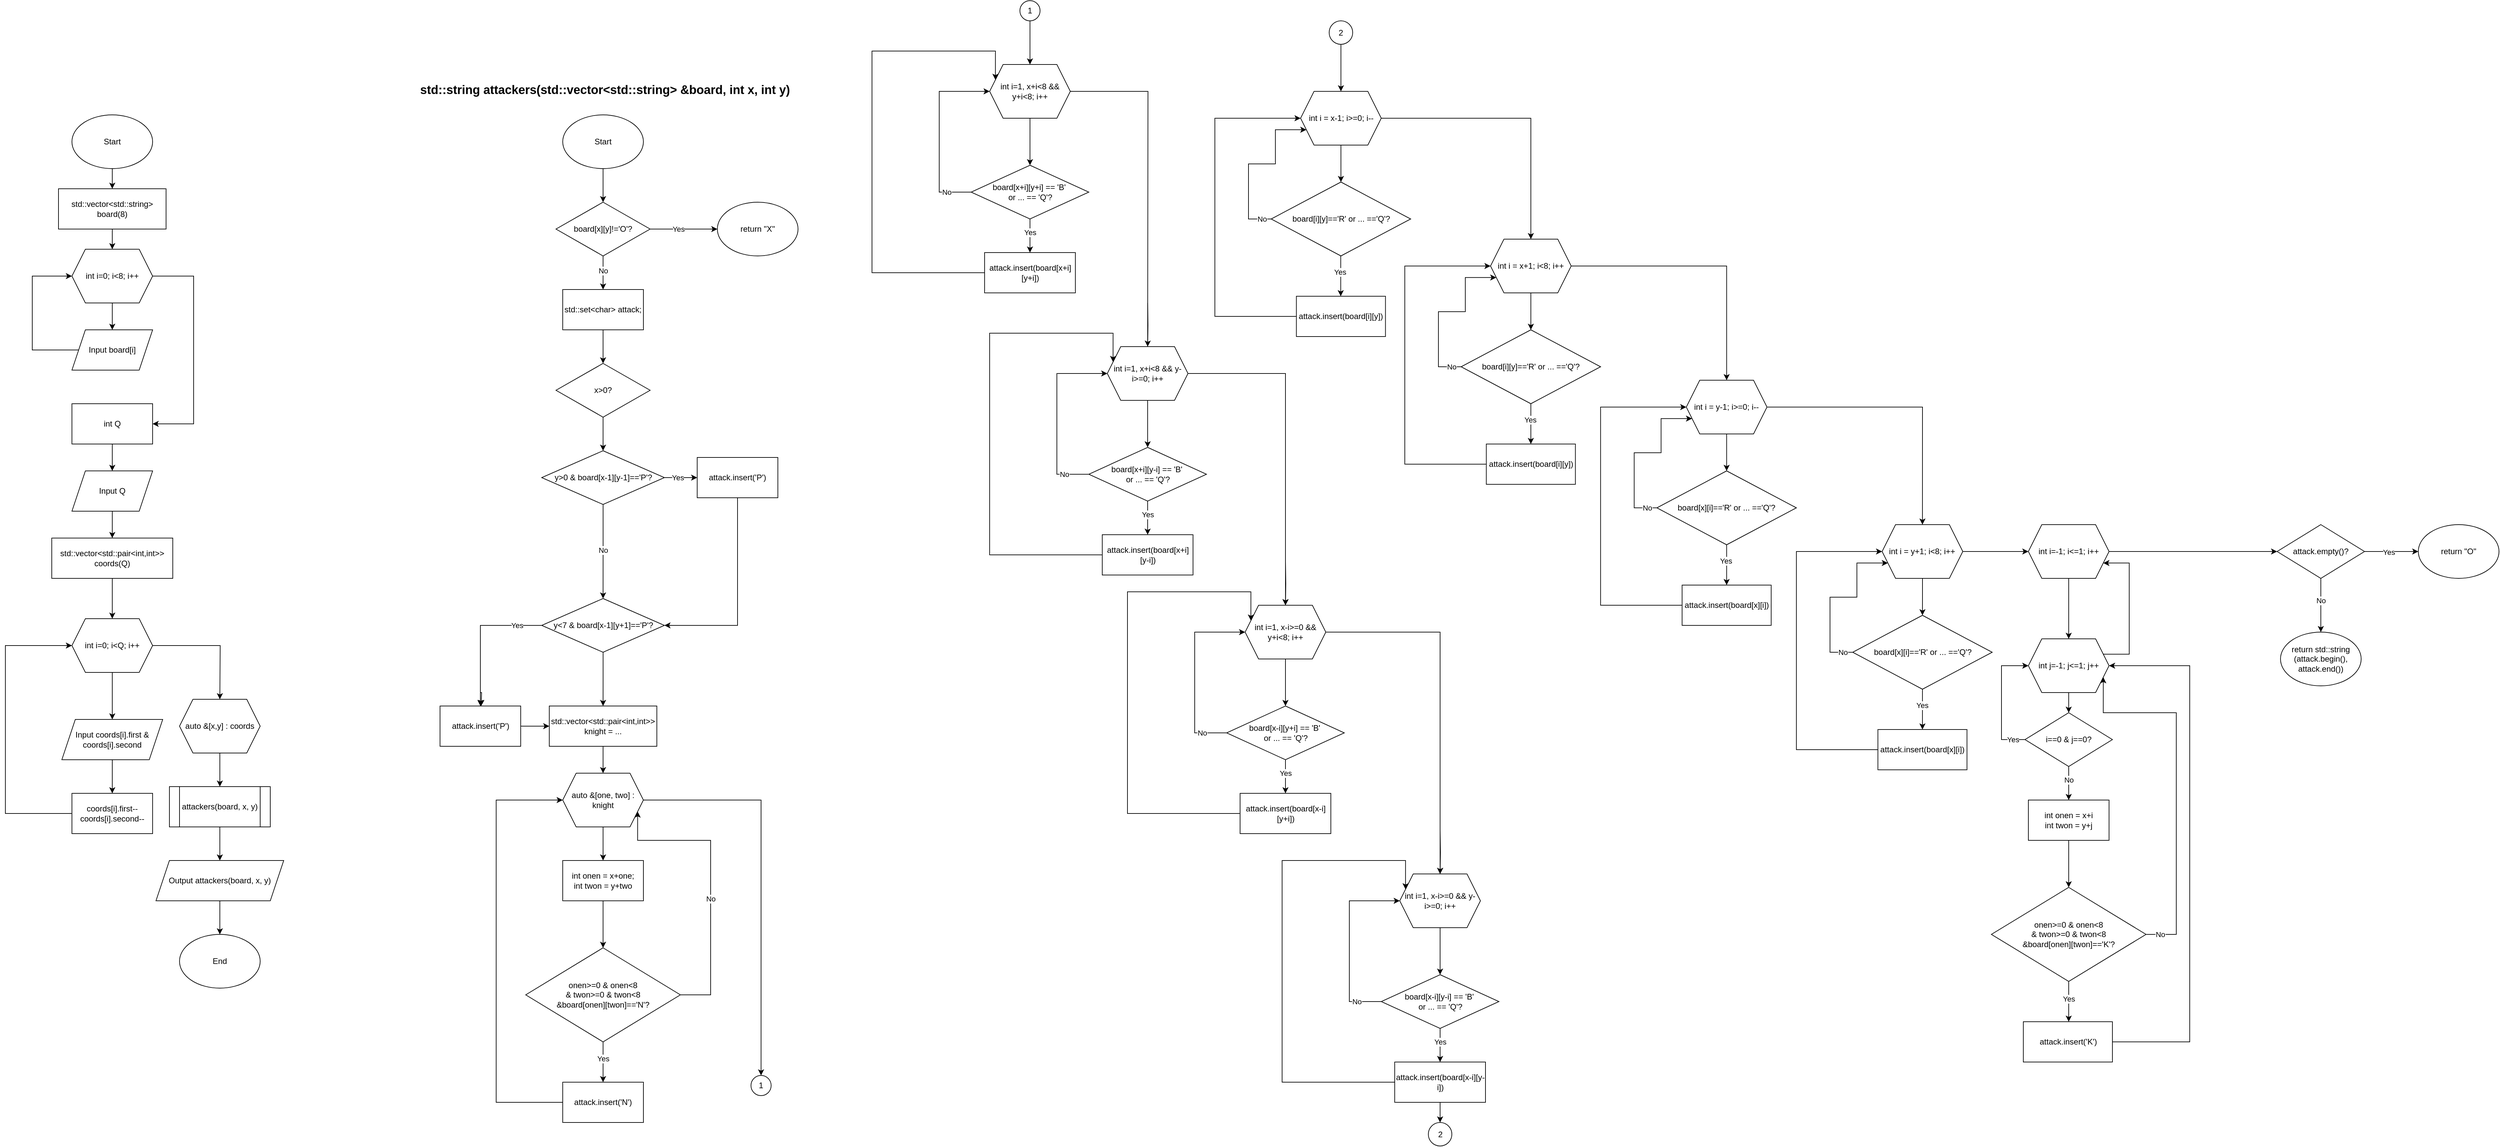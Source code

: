 <mxfile version="24.8.6">
  <diagram name="Сторінка-1" id="0hdriCNylg0J70wgF8Mk">
    <mxGraphModel grid="1" page="1" gridSize="10" guides="1" tooltips="1" connect="1" arrows="1" fold="1" pageScale="1" pageWidth="827" pageHeight="1169" math="0" shadow="0">
      <root>
        <mxCell id="0" />
        <mxCell id="1" parent="0" />
        <mxCell id="BPXdv4qKAqIuUl87QLlF-4" value="" style="edgeStyle=orthogonalEdgeStyle;rounded=0;orthogonalLoop=1;jettySize=auto;html=1;entryX=0.5;entryY=0;entryDx=0;entryDy=0;" edge="1" parent="1" source="BPXdv4qKAqIuUl87QLlF-2" target="BPXdv4qKAqIuUl87QLlF-7">
          <mxGeometry relative="1" as="geometry" />
        </mxCell>
        <mxCell id="BPXdv4qKAqIuUl87QLlF-2" value="Start" style="ellipse;whiteSpace=wrap;html=1;" vertex="1" parent="1">
          <mxGeometry x="340" y="10" width="120" height="80" as="geometry" />
        </mxCell>
        <mxCell id="BPXdv4qKAqIuUl87QLlF-6" value="" style="edgeStyle=orthogonalEdgeStyle;rounded=0;orthogonalLoop=1;jettySize=auto;html=1;" edge="1" parent="1" source="BPXdv4qKAqIuUl87QLlF-3" target="BPXdv4qKAqIuUl87QLlF-5">
          <mxGeometry relative="1" as="geometry" />
        </mxCell>
        <mxCell id="BPXdv4qKAqIuUl87QLlF-10" style="edgeStyle=orthogonalEdgeStyle;rounded=0;orthogonalLoop=1;jettySize=auto;html=1;" edge="1" parent="1" source="BPXdv4qKAqIuUl87QLlF-3" target="BPXdv4qKAqIuUl87QLlF-11">
          <mxGeometry relative="1" as="geometry">
            <mxPoint x="440" y="480" as="targetPoint" />
            <Array as="points">
              <mxPoint x="521" y="250" />
            </Array>
          </mxGeometry>
        </mxCell>
        <mxCell id="BPXdv4qKAqIuUl87QLlF-3" value="int i=0; i&amp;lt;8; i++" style="shape=hexagon;perimeter=hexagonPerimeter2;whiteSpace=wrap;html=1;fixedSize=1;" vertex="1" parent="1">
          <mxGeometry x="340" y="210" width="120" height="80" as="geometry" />
        </mxCell>
        <mxCell id="BPXdv4qKAqIuUl87QLlF-9" style="edgeStyle=orthogonalEdgeStyle;rounded=0;orthogonalLoop=1;jettySize=auto;html=1;entryX=0;entryY=0.5;entryDx=0;entryDy=0;" edge="1" parent="1" source="BPXdv4qKAqIuUl87QLlF-5" target="BPXdv4qKAqIuUl87QLlF-3">
          <mxGeometry relative="1" as="geometry">
            <mxPoint x="280" y="240" as="targetPoint" />
            <Array as="points">
              <mxPoint x="281" y="360" />
              <mxPoint x="281" y="250" />
            </Array>
          </mxGeometry>
        </mxCell>
        <mxCell id="BPXdv4qKAqIuUl87QLlF-5" value="Input board[i]" style="shape=parallelogram;perimeter=parallelogramPerimeter;whiteSpace=wrap;html=1;fixedSize=1;" vertex="1" parent="1">
          <mxGeometry x="340" y="330" width="120" height="60" as="geometry" />
        </mxCell>
        <mxCell id="BPXdv4qKAqIuUl87QLlF-8" value="" style="edgeStyle=orthogonalEdgeStyle;rounded=0;orthogonalLoop=1;jettySize=auto;html=1;" edge="1" parent="1" source="BPXdv4qKAqIuUl87QLlF-7" target="BPXdv4qKAqIuUl87QLlF-3">
          <mxGeometry relative="1" as="geometry" />
        </mxCell>
        <mxCell id="BPXdv4qKAqIuUl87QLlF-7" value="std::vector&amp;lt;std::string&amp;gt; board(8)" style="rounded=0;whiteSpace=wrap;html=1;" vertex="1" parent="1">
          <mxGeometry x="320" y="120" width="160" height="60" as="geometry" />
        </mxCell>
        <mxCell id="BPXdv4qKAqIuUl87QLlF-13" value="" style="edgeStyle=orthogonalEdgeStyle;rounded=0;orthogonalLoop=1;jettySize=auto;html=1;" edge="1" parent="1" source="BPXdv4qKAqIuUl87QLlF-11" target="BPXdv4qKAqIuUl87QLlF-12">
          <mxGeometry relative="1" as="geometry" />
        </mxCell>
        <mxCell id="BPXdv4qKAqIuUl87QLlF-11" value="int Q" style="rounded=0;whiteSpace=wrap;html=1;" vertex="1" parent="1">
          <mxGeometry x="340" y="440" width="120" height="60" as="geometry" />
        </mxCell>
        <mxCell id="BPXdv4qKAqIuUl87QLlF-15" value="" style="edgeStyle=orthogonalEdgeStyle;rounded=0;orthogonalLoop=1;jettySize=auto;html=1;" edge="1" parent="1" source="BPXdv4qKAqIuUl87QLlF-12" target="BPXdv4qKAqIuUl87QLlF-14">
          <mxGeometry relative="1" as="geometry" />
        </mxCell>
        <mxCell id="BPXdv4qKAqIuUl87QLlF-12" value="Input Q" style="shape=parallelogram;perimeter=parallelogramPerimeter;whiteSpace=wrap;html=1;fixedSize=1;" vertex="1" parent="1">
          <mxGeometry x="340" y="540" width="120" height="60" as="geometry" />
        </mxCell>
        <mxCell id="BPXdv4qKAqIuUl87QLlF-17" value="" style="edgeStyle=orthogonalEdgeStyle;rounded=0;orthogonalLoop=1;jettySize=auto;html=1;" edge="1" parent="1" source="BPXdv4qKAqIuUl87QLlF-14" target="BPXdv4qKAqIuUl87QLlF-16">
          <mxGeometry relative="1" as="geometry" />
        </mxCell>
        <mxCell id="BPXdv4qKAqIuUl87QLlF-14" value="std::vector&amp;lt;std::pair&amp;lt;int,int&amp;gt;&amp;gt; coords(Q)" style="rounded=0;whiteSpace=wrap;html=1;" vertex="1" parent="1">
          <mxGeometry x="310" y="640" width="180" height="60" as="geometry" />
        </mxCell>
        <mxCell id="BPXdv4qKAqIuUl87QLlF-19" value="" style="edgeStyle=orthogonalEdgeStyle;rounded=0;orthogonalLoop=1;jettySize=auto;html=1;" edge="1" parent="1" source="BPXdv4qKAqIuUl87QLlF-16" target="BPXdv4qKAqIuUl87QLlF-18">
          <mxGeometry relative="1" as="geometry" />
        </mxCell>
        <mxCell id="BPXdv4qKAqIuUl87QLlF-23" style="edgeStyle=orthogonalEdgeStyle;rounded=0;orthogonalLoop=1;jettySize=auto;html=1;" edge="1" parent="1" source="BPXdv4qKAqIuUl87QLlF-16">
          <mxGeometry relative="1" as="geometry">
            <mxPoint x="560" y="880" as="targetPoint" />
          </mxGeometry>
        </mxCell>
        <mxCell id="BPXdv4qKAqIuUl87QLlF-16" value="int i=0; i&amp;lt;Q; i++" style="shape=hexagon;perimeter=hexagonPerimeter2;whiteSpace=wrap;html=1;fixedSize=1;" vertex="1" parent="1">
          <mxGeometry x="340" y="760" width="120" height="80" as="geometry" />
        </mxCell>
        <mxCell id="BPXdv4qKAqIuUl87QLlF-21" value="" style="edgeStyle=orthogonalEdgeStyle;rounded=0;orthogonalLoop=1;jettySize=auto;html=1;" edge="1" parent="1" source="BPXdv4qKAqIuUl87QLlF-18" target="BPXdv4qKAqIuUl87QLlF-20">
          <mxGeometry relative="1" as="geometry" />
        </mxCell>
        <mxCell id="BPXdv4qKAqIuUl87QLlF-18" value="Input coords[i].first &amp;amp; coords[i].second" style="shape=parallelogram;perimeter=parallelogramPerimeter;whiteSpace=wrap;html=1;fixedSize=1;" vertex="1" parent="1">
          <mxGeometry x="325" y="910" width="150" height="60" as="geometry" />
        </mxCell>
        <mxCell id="BPXdv4qKAqIuUl87QLlF-22" style="edgeStyle=orthogonalEdgeStyle;rounded=0;orthogonalLoop=1;jettySize=auto;html=1;entryX=0;entryY=0.5;entryDx=0;entryDy=0;" edge="1" parent="1" source="BPXdv4qKAqIuUl87QLlF-20" target="BPXdv4qKAqIuUl87QLlF-16">
          <mxGeometry relative="1" as="geometry">
            <mxPoint x="240" y="800" as="targetPoint" />
            <Array as="points">
              <mxPoint x="241" y="1050" />
              <mxPoint x="241" y="800" />
            </Array>
          </mxGeometry>
        </mxCell>
        <mxCell id="BPXdv4qKAqIuUl87QLlF-20" value="&lt;div&gt;coords[i].first--&lt;/div&gt;&lt;div&gt;coords[i].second--&lt;br&gt;&lt;/div&gt;" style="rounded=0;whiteSpace=wrap;html=1;" vertex="1" parent="1">
          <mxGeometry x="340" y="1020" width="120" height="60" as="geometry" />
        </mxCell>
        <mxCell id="BPXdv4qKAqIuUl87QLlF-25" style="edgeStyle=orthogonalEdgeStyle;rounded=0;orthogonalLoop=1;jettySize=auto;html=1;" edge="1" parent="1" source="BPXdv4qKAqIuUl87QLlF-24" target="BPXdv4qKAqIuUl87QLlF-26">
          <mxGeometry relative="1" as="geometry">
            <mxPoint x="560" y="1020" as="targetPoint" />
          </mxGeometry>
        </mxCell>
        <mxCell id="BPXdv4qKAqIuUl87QLlF-24" value="auto &amp;amp;[x,y] : coords" style="shape=hexagon;perimeter=hexagonPerimeter2;whiteSpace=wrap;html=1;fixedSize=1;" vertex="1" parent="1">
          <mxGeometry x="500" y="880" width="120" height="80" as="geometry" />
        </mxCell>
        <mxCell id="BPXdv4qKAqIuUl87QLlF-28" value="" style="edgeStyle=orthogonalEdgeStyle;rounded=0;orthogonalLoop=1;jettySize=auto;html=1;" edge="1" parent="1" source="BPXdv4qKAqIuUl87QLlF-26" target="BPXdv4qKAqIuUl87QLlF-27">
          <mxGeometry relative="1" as="geometry" />
        </mxCell>
        <mxCell id="BPXdv4qKAqIuUl87QLlF-26" value="attackers(board, x, y)" style="shape=process;whiteSpace=wrap;html=1;backgroundOutline=1;" vertex="1" parent="1">
          <mxGeometry x="485" y="1010" width="150" height="60" as="geometry" />
        </mxCell>
        <mxCell id="BPXdv4qKAqIuUl87QLlF-30" value="" style="edgeStyle=orthogonalEdgeStyle;rounded=0;orthogonalLoop=1;jettySize=auto;html=1;" edge="1" parent="1" source="BPXdv4qKAqIuUl87QLlF-27" target="BPXdv4qKAqIuUl87QLlF-29">
          <mxGeometry relative="1" as="geometry" />
        </mxCell>
        <mxCell id="BPXdv4qKAqIuUl87QLlF-27" value="Output&amp;nbsp;attackers(board, x, y) " style="shape=parallelogram;perimeter=parallelogramPerimeter;whiteSpace=wrap;html=1;fixedSize=1;" vertex="1" parent="1">
          <mxGeometry x="465" y="1120" width="190" height="60" as="geometry" />
        </mxCell>
        <mxCell id="BPXdv4qKAqIuUl87QLlF-29" value="End" style="ellipse;whiteSpace=wrap;html=1;" vertex="1" parent="1">
          <mxGeometry x="500" y="1230" width="120" height="80" as="geometry" />
        </mxCell>
        <mxCell id="BPXdv4qKAqIuUl87QLlF-31" value="&lt;font size=&quot;1&quot;&gt;&lt;b style=&quot;font-size: 18px;&quot;&gt;&amp;nbsp;std::string attackers(std::vector&amp;lt;std::string&amp;gt; &amp;amp;board, int x, int y)&lt;/b&gt;&lt;/font&gt;" style="text;html=1;align=center;verticalAlign=middle;resizable=0;points=[];autosize=1;strokeColor=none;fillColor=none;" vertex="1" parent="1">
          <mxGeometry x="840" y="-47" width="580" height="40" as="geometry" />
        </mxCell>
        <mxCell id="BPXdv4qKAqIuUl87QLlF-34" value="" style="edgeStyle=orthogonalEdgeStyle;rounded=0;orthogonalLoop=1;jettySize=auto;html=1;" edge="1" parent="1" source="BPXdv4qKAqIuUl87QLlF-32" target="BPXdv4qKAqIuUl87QLlF-33">
          <mxGeometry relative="1" as="geometry" />
        </mxCell>
        <mxCell id="BPXdv4qKAqIuUl87QLlF-32" value="Start" style="ellipse;whiteSpace=wrap;html=1;" vertex="1" parent="1">
          <mxGeometry x="1070" y="10" width="120" height="80" as="geometry" />
        </mxCell>
        <mxCell id="BPXdv4qKAqIuUl87QLlF-35" style="edgeStyle=orthogonalEdgeStyle;rounded=0;orthogonalLoop=1;jettySize=auto;html=1;" edge="1" parent="1" source="BPXdv4qKAqIuUl87QLlF-33">
          <mxGeometry relative="1" as="geometry">
            <mxPoint x="1300" y="180" as="targetPoint" />
          </mxGeometry>
        </mxCell>
        <mxCell id="BPXdv4qKAqIuUl87QLlF-37" value="Yes" style="edgeLabel;html=1;align=center;verticalAlign=middle;resizable=0;points=[];" connectable="0" vertex="1" parent="BPXdv4qKAqIuUl87QLlF-35">
          <mxGeometry x="-0.164" relative="1" as="geometry">
            <mxPoint as="offset" />
          </mxGeometry>
        </mxCell>
        <mxCell id="BPXdv4qKAqIuUl87QLlF-39" value="" style="edgeStyle=orthogonalEdgeStyle;rounded=0;orthogonalLoop=1;jettySize=auto;html=1;" edge="1" parent="1" source="BPXdv4qKAqIuUl87QLlF-33" target="BPXdv4qKAqIuUl87QLlF-38">
          <mxGeometry relative="1" as="geometry" />
        </mxCell>
        <mxCell id="BPXdv4qKAqIuUl87QLlF-40" value="No" style="edgeLabel;html=1;align=center;verticalAlign=middle;resizable=0;points=[];" connectable="0" vertex="1" parent="BPXdv4qKAqIuUl87QLlF-39">
          <mxGeometry x="-0.12" relative="1" as="geometry">
            <mxPoint as="offset" />
          </mxGeometry>
        </mxCell>
        <mxCell id="BPXdv4qKAqIuUl87QLlF-33" value="board[x][y]!=&#39;O&#39;?" style="rhombus;whiteSpace=wrap;html=1;" vertex="1" parent="1">
          <mxGeometry x="1060" y="140" width="140" height="80" as="geometry" />
        </mxCell>
        <mxCell id="BPXdv4qKAqIuUl87QLlF-36" value="return &quot;X&quot;" style="ellipse;whiteSpace=wrap;html=1;" vertex="1" parent="1">
          <mxGeometry x="1300" y="140" width="120" height="80" as="geometry" />
        </mxCell>
        <mxCell id="BPXdv4qKAqIuUl87QLlF-42" value="" style="edgeStyle=orthogonalEdgeStyle;rounded=0;orthogonalLoop=1;jettySize=auto;html=1;" edge="1" parent="1" source="BPXdv4qKAqIuUl87QLlF-38" target="BPXdv4qKAqIuUl87QLlF-41">
          <mxGeometry relative="1" as="geometry" />
        </mxCell>
        <mxCell id="BPXdv4qKAqIuUl87QLlF-38" value="std::set&amp;lt;char&amp;gt; attack;" style="rounded=0;whiteSpace=wrap;html=1;" vertex="1" parent="1">
          <mxGeometry x="1070" y="270" width="120" height="60" as="geometry" />
        </mxCell>
        <mxCell id="BPXdv4qKAqIuUl87QLlF-44" style="edgeStyle=orthogonalEdgeStyle;rounded=0;orthogonalLoop=1;jettySize=auto;html=1;entryX=0.5;entryY=0;entryDx=0;entryDy=0;" edge="1" parent="1" source="BPXdv4qKAqIuUl87QLlF-41" target="BPXdv4qKAqIuUl87QLlF-43">
          <mxGeometry relative="1" as="geometry" />
        </mxCell>
        <mxCell id="BPXdv4qKAqIuUl87QLlF-41" value="x&amp;gt;0?" style="rhombus;whiteSpace=wrap;html=1;" vertex="1" parent="1">
          <mxGeometry x="1060" y="380" width="140" height="80" as="geometry" />
        </mxCell>
        <mxCell id="BPXdv4qKAqIuUl87QLlF-45" style="edgeStyle=orthogonalEdgeStyle;rounded=0;orthogonalLoop=1;jettySize=auto;html=1;" edge="1" parent="1" source="BPXdv4qKAqIuUl87QLlF-43" target="BPXdv4qKAqIuUl87QLlF-46">
          <mxGeometry relative="1" as="geometry">
            <mxPoint x="1280" y="550" as="targetPoint" />
          </mxGeometry>
        </mxCell>
        <mxCell id="BPXdv4qKAqIuUl87QLlF-51" value="Yes" style="edgeLabel;html=1;align=center;verticalAlign=middle;resizable=0;points=[];" connectable="0" vertex="1" parent="BPXdv4qKAqIuUl87QLlF-45">
          <mxGeometry x="-0.19" relative="1" as="geometry">
            <mxPoint as="offset" />
          </mxGeometry>
        </mxCell>
        <mxCell id="BPXdv4qKAqIuUl87QLlF-48" style="edgeStyle=orthogonalEdgeStyle;rounded=0;orthogonalLoop=1;jettySize=auto;html=1;" edge="1" parent="1" source="BPXdv4qKAqIuUl87QLlF-43">
          <mxGeometry relative="1" as="geometry">
            <mxPoint x="1130" y="730" as="targetPoint" />
          </mxGeometry>
        </mxCell>
        <mxCell id="BPXdv4qKAqIuUl87QLlF-50" value="No" style="edgeLabel;html=1;align=center;verticalAlign=middle;resizable=0;points=[];" connectable="0" vertex="1" parent="BPXdv4qKAqIuUl87QLlF-48">
          <mxGeometry x="-0.031" relative="1" as="geometry">
            <mxPoint as="offset" />
          </mxGeometry>
        </mxCell>
        <mxCell id="BPXdv4qKAqIuUl87QLlF-43" value="y&amp;gt;0 &amp;amp; board[x-1][y-1]==&#39;P&#39;?" style="rhombus;whiteSpace=wrap;html=1;" vertex="1" parent="1">
          <mxGeometry x="1038.75" y="510" width="182.5" height="80" as="geometry" />
        </mxCell>
        <mxCell id="BPXdv4qKAqIuUl87QLlF-47" style="edgeStyle=orthogonalEdgeStyle;rounded=0;orthogonalLoop=1;jettySize=auto;html=1;entryX=1;entryY=0.5;entryDx=0;entryDy=0;" edge="1" parent="1" source="BPXdv4qKAqIuUl87QLlF-46" target="BPXdv4qKAqIuUl87QLlF-49">
          <mxGeometry relative="1" as="geometry">
            <mxPoint x="1330" y="760" as="targetPoint" />
            <Array as="points">
              <mxPoint x="1330" y="770" />
            </Array>
          </mxGeometry>
        </mxCell>
        <mxCell id="BPXdv4qKAqIuUl87QLlF-46" value="attack.insert(&#39;P&#39;)" style="rounded=0;whiteSpace=wrap;html=1;" vertex="1" parent="1">
          <mxGeometry x="1270" y="520" width="120" height="60" as="geometry" />
        </mxCell>
        <mxCell id="BPXdv4qKAqIuUl87QLlF-52" style="edgeStyle=orthogonalEdgeStyle;rounded=0;orthogonalLoop=1;jettySize=auto;html=1;" edge="1" parent="1" source="BPXdv4qKAqIuUl87QLlF-53">
          <mxGeometry relative="1" as="geometry">
            <mxPoint x="948.75" y="890" as="targetPoint" />
          </mxGeometry>
        </mxCell>
        <mxCell id="BPXdv4qKAqIuUl87QLlF-56" style="edgeStyle=orthogonalEdgeStyle;rounded=0;orthogonalLoop=1;jettySize=auto;html=1;" edge="1" parent="1" source="BPXdv4qKAqIuUl87QLlF-49">
          <mxGeometry relative="1" as="geometry">
            <mxPoint x="1130" y="890" as="targetPoint" />
          </mxGeometry>
        </mxCell>
        <mxCell id="BPXdv4qKAqIuUl87QLlF-49" value="y&amp;lt;7 &amp;amp; board[x-1][y+1]==&#39;P&#39;?" style="rhombus;whiteSpace=wrap;html=1;" vertex="1" parent="1">
          <mxGeometry x="1038.75" y="730" width="182.5" height="80" as="geometry" />
        </mxCell>
        <mxCell id="BPXdv4qKAqIuUl87QLlF-54" value="" style="edgeStyle=orthogonalEdgeStyle;rounded=0;orthogonalLoop=1;jettySize=auto;html=1;exitX=0;exitY=0.5;exitDx=0;exitDy=0;" edge="1" parent="1" source="BPXdv4qKAqIuUl87QLlF-49" target="BPXdv4qKAqIuUl87QLlF-53">
          <mxGeometry relative="1" as="geometry">
            <mxPoint x="948.75" y="890" as="targetPoint" />
            <mxPoint x="1007.5" y="770" as="sourcePoint" />
          </mxGeometry>
        </mxCell>
        <mxCell id="BPXdv4qKAqIuUl87QLlF-55" value="Yes" style="edgeLabel;html=1;align=center;verticalAlign=middle;resizable=0;points=[];" connectable="0" vertex="1" parent="BPXdv4qKAqIuUl87QLlF-54">
          <mxGeometry x="-0.647" relative="1" as="geometry">
            <mxPoint as="offset" />
          </mxGeometry>
        </mxCell>
        <mxCell id="BPXdv4qKAqIuUl87QLlF-58" value="" style="edgeStyle=orthogonalEdgeStyle;rounded=0;orthogonalLoop=1;jettySize=auto;html=1;entryX=0;entryY=0.5;entryDx=0;entryDy=0;" edge="1" parent="1" source="BPXdv4qKAqIuUl87QLlF-53" target="BPXdv4qKAqIuUl87QLlF-57">
          <mxGeometry relative="1" as="geometry">
            <mxPoint x="1039" y="920" as="targetPoint" />
          </mxGeometry>
        </mxCell>
        <mxCell id="BPXdv4qKAqIuUl87QLlF-53" value="attack.insert(&#39;P&#39;)" style="rounded=0;whiteSpace=wrap;html=1;" vertex="1" parent="1">
          <mxGeometry x="887.5" y="890" width="120" height="60" as="geometry" />
        </mxCell>
        <mxCell id="BPXdv4qKAqIuUl87QLlF-60" value="" style="edgeStyle=orthogonalEdgeStyle;rounded=0;orthogonalLoop=1;jettySize=auto;html=1;" edge="1" parent="1" source="BPXdv4qKAqIuUl87QLlF-57" target="BPXdv4qKAqIuUl87QLlF-59">
          <mxGeometry relative="1" as="geometry" />
        </mxCell>
        <mxCell id="BPXdv4qKAqIuUl87QLlF-57" value="std::vector&amp;lt;std::pair&amp;lt;int,int&amp;gt;&amp;gt; knight = ..." style="rounded=0;whiteSpace=wrap;html=1;" vertex="1" parent="1">
          <mxGeometry x="1050" y="890" width="160" height="60" as="geometry" />
        </mxCell>
        <mxCell id="BPXdv4qKAqIuUl87QLlF-61" style="edgeStyle=orthogonalEdgeStyle;rounded=0;orthogonalLoop=1;jettySize=auto;html=1;" edge="1" parent="1" source="BPXdv4qKAqIuUl87QLlF-59" target="BPXdv4qKAqIuUl87QLlF-62">
          <mxGeometry relative="1" as="geometry">
            <mxPoint x="1130" y="1140" as="targetPoint" />
          </mxGeometry>
        </mxCell>
        <mxCell id="BPXdv4qKAqIuUl87QLlF-71" style="edgeStyle=orthogonalEdgeStyle;rounded=0;orthogonalLoop=1;jettySize=auto;html=1;" edge="1" parent="1" source="BPXdv4qKAqIuUl87QLlF-59" target="BPXdv4qKAqIuUl87QLlF-72">
          <mxGeometry relative="1" as="geometry">
            <mxPoint x="1370" y="1470" as="targetPoint" />
          </mxGeometry>
        </mxCell>
        <mxCell id="BPXdv4qKAqIuUl87QLlF-59" value="auto &amp;amp;[one, two] : knight" style="shape=hexagon;perimeter=hexagonPerimeter2;whiteSpace=wrap;html=1;fixedSize=1;" vertex="1" parent="1">
          <mxGeometry x="1070" y="990" width="120" height="80" as="geometry" />
        </mxCell>
        <mxCell id="BPXdv4qKAqIuUl87QLlF-63" style="edgeStyle=orthogonalEdgeStyle;rounded=0;orthogonalLoop=1;jettySize=auto;html=1;" edge="1" parent="1" source="BPXdv4qKAqIuUl87QLlF-62">
          <mxGeometry relative="1" as="geometry">
            <mxPoint x="1130" y="1250" as="targetPoint" />
          </mxGeometry>
        </mxCell>
        <mxCell id="BPXdv4qKAqIuUl87QLlF-62" value="&lt;div&gt;int onen = x+one;&lt;/div&gt;&lt;div&gt;int twon = y+two&lt;br&gt;&lt;/div&gt;" style="rounded=0;whiteSpace=wrap;html=1;" vertex="1" parent="1">
          <mxGeometry x="1070" y="1120" width="120" height="60" as="geometry" />
        </mxCell>
        <mxCell id="BPXdv4qKAqIuUl87QLlF-65" style="edgeStyle=orthogonalEdgeStyle;rounded=0;orthogonalLoop=1;jettySize=auto;html=1;" edge="1" parent="1" source="BPXdv4qKAqIuUl87QLlF-64">
          <mxGeometry relative="1" as="geometry">
            <mxPoint x="1130" y="1450" as="targetPoint" />
          </mxGeometry>
        </mxCell>
        <mxCell id="BPXdv4qKAqIuUl87QLlF-69" value="Yes" style="edgeLabel;html=1;align=center;verticalAlign=middle;resizable=0;points=[];" connectable="0" vertex="1" parent="BPXdv4qKAqIuUl87QLlF-65">
          <mxGeometry x="-0.174" relative="1" as="geometry">
            <mxPoint as="offset" />
          </mxGeometry>
        </mxCell>
        <mxCell id="BPXdv4qKAqIuUl87QLlF-68" style="edgeStyle=orthogonalEdgeStyle;rounded=0;orthogonalLoop=1;jettySize=auto;html=1;entryX=1;entryY=0.75;entryDx=0;entryDy=0;" edge="1" parent="1" source="BPXdv4qKAqIuUl87QLlF-64" target="BPXdv4qKAqIuUl87QLlF-59">
          <mxGeometry relative="1" as="geometry">
            <Array as="points">
              <mxPoint x="1290" y="1320" />
              <mxPoint x="1290" y="1090" />
              <mxPoint x="1181" y="1090" />
            </Array>
          </mxGeometry>
        </mxCell>
        <mxCell id="BPXdv4qKAqIuUl87QLlF-70" value="No" style="edgeLabel;html=1;align=center;verticalAlign=middle;resizable=0;points=[];" connectable="0" vertex="1" parent="BPXdv4qKAqIuUl87QLlF-68">
          <mxGeometry x="-0.117" relative="1" as="geometry">
            <mxPoint as="offset" />
          </mxGeometry>
        </mxCell>
        <mxCell id="BPXdv4qKAqIuUl87QLlF-64" value="&lt;div&gt;onen&amp;gt;=0 &amp;amp; onen&amp;lt;8&lt;/div&gt;&lt;div&gt;&amp;amp; twon&amp;gt;=0 &amp;amp; twon&amp;lt;8&lt;/div&gt;&lt;div&gt;&amp;amp;board[onen][twon]==&#39;N&#39;?&lt;br&gt;&lt;/div&gt;" style="rhombus;whiteSpace=wrap;html=1;" vertex="1" parent="1">
          <mxGeometry x="1015" y="1250" width="230" height="140" as="geometry" />
        </mxCell>
        <mxCell id="BPXdv4qKAqIuUl87QLlF-67" style="edgeStyle=orthogonalEdgeStyle;rounded=0;orthogonalLoop=1;jettySize=auto;html=1;entryX=0;entryY=0.5;entryDx=0;entryDy=0;" edge="1" parent="1" source="BPXdv4qKAqIuUl87QLlF-66" target="BPXdv4qKAqIuUl87QLlF-59">
          <mxGeometry relative="1" as="geometry">
            <mxPoint x="970" y="1040" as="targetPoint" />
            <Array as="points">
              <mxPoint x="971" y="1480" />
              <mxPoint x="971" y="1030" />
            </Array>
          </mxGeometry>
        </mxCell>
        <mxCell id="BPXdv4qKAqIuUl87QLlF-66" value="attack.insert(&#39;N&#39;)" style="rounded=0;whiteSpace=wrap;html=1;" vertex="1" parent="1">
          <mxGeometry x="1070" y="1450" width="120" height="60" as="geometry" />
        </mxCell>
        <mxCell id="BPXdv4qKAqIuUl87QLlF-72" value="1" style="ellipse;whiteSpace=wrap;html=1;aspect=fixed;" vertex="1" parent="1">
          <mxGeometry x="1350" y="1440" width="30" height="30" as="geometry" />
        </mxCell>
        <mxCell id="BPXdv4qKAqIuUl87QLlF-76" value="" style="edgeStyle=orthogonalEdgeStyle;rounded=0;orthogonalLoop=1;jettySize=auto;html=1;" edge="1" parent="1" source="BPXdv4qKAqIuUl87QLlF-74" target="BPXdv4qKAqIuUl87QLlF-75">
          <mxGeometry relative="1" as="geometry" />
        </mxCell>
        <mxCell id="BPXdv4qKAqIuUl87QLlF-74" value="1" style="ellipse;whiteSpace=wrap;html=1;aspect=fixed;" vertex="1" parent="1">
          <mxGeometry x="1750" y="-160" width="30" height="30" as="geometry" />
        </mxCell>
        <mxCell id="BPXdv4qKAqIuUl87QLlF-77" style="edgeStyle=orthogonalEdgeStyle;rounded=0;orthogonalLoop=1;jettySize=auto;html=1;" edge="1" parent="1" source="BPXdv4qKAqIuUl87QLlF-75">
          <mxGeometry relative="1" as="geometry">
            <mxPoint x="1765" y="85" as="targetPoint" />
          </mxGeometry>
        </mxCell>
        <mxCell id="BPXdv4qKAqIuUl87QLlF-85" style="edgeStyle=orthogonalEdgeStyle;rounded=0;orthogonalLoop=1;jettySize=auto;html=1;" edge="1" parent="1" source="BPXdv4qKAqIuUl87QLlF-75">
          <mxGeometry relative="1" as="geometry">
            <mxPoint x="1940.0" y="365" as="targetPoint" />
          </mxGeometry>
        </mxCell>
        <mxCell id="BPXdv4qKAqIuUl87QLlF-75" value="int i=1, x+i&amp;lt;8 &amp;amp;&amp;amp; y+i&amp;lt;8; i++" style="shape=hexagon;perimeter=hexagonPerimeter2;whiteSpace=wrap;html=1;fixedSize=1;" vertex="1" parent="1">
          <mxGeometry x="1705" y="-65" width="120" height="80" as="geometry" />
        </mxCell>
        <mxCell id="BPXdv4qKAqIuUl87QLlF-79" style="edgeStyle=orthogonalEdgeStyle;rounded=0;orthogonalLoop=1;jettySize=auto;html=1;" edge="1" parent="1" source="BPXdv4qKAqIuUl87QLlF-78">
          <mxGeometry relative="1" as="geometry">
            <mxPoint x="1765" y="215" as="targetPoint" />
          </mxGeometry>
        </mxCell>
        <mxCell id="BPXdv4qKAqIuUl87QLlF-84" value="Yes" style="edgeLabel;html=1;align=center;verticalAlign=middle;resizable=0;points=[];" connectable="0" vertex="1" parent="BPXdv4qKAqIuUl87QLlF-79">
          <mxGeometry x="-0.226" relative="1" as="geometry">
            <mxPoint as="offset" />
          </mxGeometry>
        </mxCell>
        <mxCell id="BPXdv4qKAqIuUl87QLlF-81" style="edgeStyle=orthogonalEdgeStyle;rounded=0;orthogonalLoop=1;jettySize=auto;html=1;entryX=0;entryY=0.5;entryDx=0;entryDy=0;" edge="1" parent="1" source="BPXdv4qKAqIuUl87QLlF-78" target="BPXdv4qKAqIuUl87QLlF-75">
          <mxGeometry relative="1" as="geometry">
            <mxPoint x="1650" y="-25" as="targetPoint" />
            <Array as="points">
              <mxPoint x="1630" y="125" />
              <mxPoint x="1630" y="-25" />
            </Array>
          </mxGeometry>
        </mxCell>
        <mxCell id="BPXdv4qKAqIuUl87QLlF-83" value="No" style="edgeLabel;html=1;align=center;verticalAlign=middle;resizable=0;points=[];" connectable="0" vertex="1" parent="BPXdv4qKAqIuUl87QLlF-81">
          <mxGeometry x="-0.727" relative="1" as="geometry">
            <mxPoint as="offset" />
          </mxGeometry>
        </mxCell>
        <mxCell id="BPXdv4qKAqIuUl87QLlF-78" value="&lt;div&gt;board[x+i][y+i] == &#39;B&#39;&amp;nbsp;&lt;/div&gt;&lt;div&gt;or ... == &#39;Q&#39;?&lt;/div&gt;" style="rhombus;whiteSpace=wrap;html=1;" vertex="1" parent="1">
          <mxGeometry x="1677.5" y="85" width="175" height="80" as="geometry" />
        </mxCell>
        <mxCell id="BPXdv4qKAqIuUl87QLlF-82" style="edgeStyle=orthogonalEdgeStyle;rounded=0;orthogonalLoop=1;jettySize=auto;html=1;entryX=0;entryY=0.25;entryDx=0;entryDy=0;" edge="1" parent="1" source="BPXdv4qKAqIuUl87QLlF-80" target="BPXdv4qKAqIuUl87QLlF-75">
          <mxGeometry relative="1" as="geometry">
            <mxPoint x="1580" y="-125" as="targetPoint" />
            <Array as="points">
              <mxPoint x="1530" y="245" />
              <mxPoint x="1530" y="-85" />
              <mxPoint x="1714" y="-85" />
            </Array>
          </mxGeometry>
        </mxCell>
        <mxCell id="BPXdv4qKAqIuUl87QLlF-80" value="attack.insert(board[x+i][y+i])" style="rounded=0;whiteSpace=wrap;html=1;" vertex="1" parent="1">
          <mxGeometry x="1697.5" y="215" width="135" height="60" as="geometry" />
        </mxCell>
        <mxCell id="BPXdv4qKAqIuUl87QLlF-86" value="" style="edgeStyle=orthogonalEdgeStyle;rounded=0;orthogonalLoop=1;jettySize=auto;html=1;" edge="1" parent="1" target="BPXdv4qKAqIuUl87QLlF-88">
          <mxGeometry relative="1" as="geometry">
            <mxPoint x="1940" y="290" as="sourcePoint" />
          </mxGeometry>
        </mxCell>
        <mxCell id="BPXdv4qKAqIuUl87QLlF-87" style="edgeStyle=orthogonalEdgeStyle;rounded=0;orthogonalLoop=1;jettySize=auto;html=1;" edge="1" parent="1" source="BPXdv4qKAqIuUl87QLlF-88">
          <mxGeometry relative="1" as="geometry">
            <mxPoint x="1940" y="505" as="targetPoint" />
          </mxGeometry>
        </mxCell>
        <mxCell id="BPXdv4qKAqIuUl87QLlF-106" style="edgeStyle=orthogonalEdgeStyle;rounded=0;orthogonalLoop=1;jettySize=auto;html=1;entryX=0.5;entryY=0;entryDx=0;entryDy=0;" edge="1" parent="1" source="BPXdv4qKAqIuUl87QLlF-88" target="BPXdv4qKAqIuUl87QLlF-98">
          <mxGeometry relative="1" as="geometry" />
        </mxCell>
        <mxCell id="BPXdv4qKAqIuUl87QLlF-88" value="int i=1, x+i&amp;lt;8 &amp;amp;&amp;amp; y-i&amp;gt;=0; i++" style="shape=hexagon;perimeter=hexagonPerimeter2;whiteSpace=wrap;html=1;fixedSize=1;" vertex="1" parent="1">
          <mxGeometry x="1880" y="355" width="120" height="80" as="geometry" />
        </mxCell>
        <mxCell id="BPXdv4qKAqIuUl87QLlF-89" style="edgeStyle=orthogonalEdgeStyle;rounded=0;orthogonalLoop=1;jettySize=auto;html=1;" edge="1" parent="1" source="BPXdv4qKAqIuUl87QLlF-93">
          <mxGeometry relative="1" as="geometry">
            <mxPoint x="1940" y="635" as="targetPoint" />
          </mxGeometry>
        </mxCell>
        <mxCell id="BPXdv4qKAqIuUl87QLlF-90" value="Yes" style="edgeLabel;html=1;align=center;verticalAlign=middle;resizable=0;points=[];" connectable="0" vertex="1" parent="BPXdv4qKAqIuUl87QLlF-89">
          <mxGeometry x="-0.226" relative="1" as="geometry">
            <mxPoint as="offset" />
          </mxGeometry>
        </mxCell>
        <mxCell id="BPXdv4qKAqIuUl87QLlF-91" style="edgeStyle=orthogonalEdgeStyle;rounded=0;orthogonalLoop=1;jettySize=auto;html=1;entryX=0;entryY=0.5;entryDx=0;entryDy=0;" edge="1" parent="1" source="BPXdv4qKAqIuUl87QLlF-93" target="BPXdv4qKAqIuUl87QLlF-88">
          <mxGeometry relative="1" as="geometry">
            <mxPoint x="1825" y="395" as="targetPoint" />
            <Array as="points">
              <mxPoint x="1805" y="545" />
              <mxPoint x="1805" y="395" />
            </Array>
          </mxGeometry>
        </mxCell>
        <mxCell id="BPXdv4qKAqIuUl87QLlF-92" value="No" style="edgeLabel;html=1;align=center;verticalAlign=middle;resizable=0;points=[];" connectable="0" vertex="1" parent="BPXdv4qKAqIuUl87QLlF-91">
          <mxGeometry x="-0.727" relative="1" as="geometry">
            <mxPoint as="offset" />
          </mxGeometry>
        </mxCell>
        <mxCell id="BPXdv4qKAqIuUl87QLlF-93" value="&lt;div&gt;board[x+i][y-i] == &#39;B&#39;&amp;nbsp;&lt;/div&gt;&lt;div&gt;or ... == &#39;Q&#39;?&lt;/div&gt;" style="rhombus;whiteSpace=wrap;html=1;" vertex="1" parent="1">
          <mxGeometry x="1852.5" y="505" width="175" height="80" as="geometry" />
        </mxCell>
        <mxCell id="BPXdv4qKAqIuUl87QLlF-94" style="edgeStyle=orthogonalEdgeStyle;rounded=0;orthogonalLoop=1;jettySize=auto;html=1;entryX=0;entryY=0.25;entryDx=0;entryDy=0;" edge="1" parent="1" source="BPXdv4qKAqIuUl87QLlF-95" target="BPXdv4qKAqIuUl87QLlF-88">
          <mxGeometry relative="1" as="geometry">
            <mxPoint x="1755" y="295" as="targetPoint" />
            <Array as="points">
              <mxPoint x="1705" y="665" />
              <mxPoint x="1705" y="335" />
              <mxPoint x="1889" y="335" />
            </Array>
          </mxGeometry>
        </mxCell>
        <mxCell id="BPXdv4qKAqIuUl87QLlF-95" value="attack.insert(board[x+i][y-i])" style="rounded=0;whiteSpace=wrap;html=1;" vertex="1" parent="1">
          <mxGeometry x="1872.5" y="635" width="135" height="60" as="geometry" />
        </mxCell>
        <mxCell id="BPXdv4qKAqIuUl87QLlF-96" value="" style="edgeStyle=orthogonalEdgeStyle;rounded=0;orthogonalLoop=1;jettySize=auto;html=1;" edge="1" parent="1" target="BPXdv4qKAqIuUl87QLlF-98">
          <mxGeometry relative="1" as="geometry">
            <mxPoint x="2145" y="675" as="sourcePoint" />
          </mxGeometry>
        </mxCell>
        <mxCell id="BPXdv4qKAqIuUl87QLlF-97" style="edgeStyle=orthogonalEdgeStyle;rounded=0;orthogonalLoop=1;jettySize=auto;html=1;" edge="1" parent="1" source="BPXdv4qKAqIuUl87QLlF-98">
          <mxGeometry relative="1" as="geometry">
            <mxPoint x="2145" y="890" as="targetPoint" />
          </mxGeometry>
        </mxCell>
        <mxCell id="BPXdv4qKAqIuUl87QLlF-117" style="edgeStyle=orthogonalEdgeStyle;rounded=0;orthogonalLoop=1;jettySize=auto;html=1;entryX=0.5;entryY=0;entryDx=0;entryDy=0;" edge="1" parent="1" source="BPXdv4qKAqIuUl87QLlF-98" target="BPXdv4qKAqIuUl87QLlF-109">
          <mxGeometry relative="1" as="geometry" />
        </mxCell>
        <mxCell id="BPXdv4qKAqIuUl87QLlF-98" value="int i=1, x-i&amp;gt;=0 &amp;amp;&amp;amp; y+i&amp;lt;8; i++" style="shape=hexagon;perimeter=hexagonPerimeter2;whiteSpace=wrap;html=1;fixedSize=1;" vertex="1" parent="1">
          <mxGeometry x="2085" y="740" width="120" height="80" as="geometry" />
        </mxCell>
        <mxCell id="BPXdv4qKAqIuUl87QLlF-99" style="edgeStyle=orthogonalEdgeStyle;rounded=0;orthogonalLoop=1;jettySize=auto;html=1;" edge="1" parent="1" source="BPXdv4qKAqIuUl87QLlF-103">
          <mxGeometry relative="1" as="geometry">
            <mxPoint x="2145" y="1020" as="targetPoint" />
          </mxGeometry>
        </mxCell>
        <mxCell id="BPXdv4qKAqIuUl87QLlF-100" value="Yes" style="edgeLabel;html=1;align=center;verticalAlign=middle;resizable=0;points=[];" connectable="0" vertex="1" parent="BPXdv4qKAqIuUl87QLlF-99">
          <mxGeometry x="-0.226" relative="1" as="geometry">
            <mxPoint as="offset" />
          </mxGeometry>
        </mxCell>
        <mxCell id="BPXdv4qKAqIuUl87QLlF-101" style="edgeStyle=orthogonalEdgeStyle;rounded=0;orthogonalLoop=1;jettySize=auto;html=1;entryX=0;entryY=0.5;entryDx=0;entryDy=0;" edge="1" parent="1" source="BPXdv4qKAqIuUl87QLlF-103" target="BPXdv4qKAqIuUl87QLlF-98">
          <mxGeometry relative="1" as="geometry">
            <mxPoint x="2030" y="780" as="targetPoint" />
            <Array as="points">
              <mxPoint x="2010" y="930" />
              <mxPoint x="2010" y="780" />
            </Array>
          </mxGeometry>
        </mxCell>
        <mxCell id="BPXdv4qKAqIuUl87QLlF-102" value="No" style="edgeLabel;html=1;align=center;verticalAlign=middle;resizable=0;points=[];" connectable="0" vertex="1" parent="BPXdv4qKAqIuUl87QLlF-101">
          <mxGeometry x="-0.727" relative="1" as="geometry">
            <mxPoint as="offset" />
          </mxGeometry>
        </mxCell>
        <mxCell id="BPXdv4qKAqIuUl87QLlF-103" value="&lt;div&gt;board[x-i][y+i] == &#39;B&#39;&amp;nbsp;&lt;/div&gt;&lt;div&gt;or ... == &#39;Q&#39;?&lt;/div&gt;" style="rhombus;whiteSpace=wrap;html=1;" vertex="1" parent="1">
          <mxGeometry x="2057.5" y="890" width="175" height="80" as="geometry" />
        </mxCell>
        <mxCell id="BPXdv4qKAqIuUl87QLlF-104" style="edgeStyle=orthogonalEdgeStyle;rounded=0;orthogonalLoop=1;jettySize=auto;html=1;entryX=0;entryY=0.25;entryDx=0;entryDy=0;" edge="1" parent="1" source="BPXdv4qKAqIuUl87QLlF-105" target="BPXdv4qKAqIuUl87QLlF-98">
          <mxGeometry relative="1" as="geometry">
            <mxPoint x="1960" y="680" as="targetPoint" />
            <Array as="points">
              <mxPoint x="1910" y="1050" />
              <mxPoint x="1910" y="720" />
              <mxPoint x="2094" y="720" />
            </Array>
          </mxGeometry>
        </mxCell>
        <mxCell id="BPXdv4qKAqIuUl87QLlF-105" value="attack.insert(board[x-i][y+i])" style="rounded=0;whiteSpace=wrap;html=1;" vertex="1" parent="1">
          <mxGeometry x="2077.5" y="1020" width="135" height="60" as="geometry" />
        </mxCell>
        <mxCell id="BPXdv4qKAqIuUl87QLlF-107" value="" style="edgeStyle=orthogonalEdgeStyle;rounded=0;orthogonalLoop=1;jettySize=auto;html=1;" edge="1" parent="1" target="BPXdv4qKAqIuUl87QLlF-109">
          <mxGeometry relative="1" as="geometry">
            <mxPoint x="2375" y="1075" as="sourcePoint" />
          </mxGeometry>
        </mxCell>
        <mxCell id="BPXdv4qKAqIuUl87QLlF-108" style="edgeStyle=orthogonalEdgeStyle;rounded=0;orthogonalLoop=1;jettySize=auto;html=1;" edge="1" parent="1" source="BPXdv4qKAqIuUl87QLlF-109">
          <mxGeometry relative="1" as="geometry">
            <mxPoint x="2375" y="1290" as="targetPoint" />
          </mxGeometry>
        </mxCell>
        <mxCell id="BPXdv4qKAqIuUl87QLlF-109" value="int i=1, x-i&amp;gt;=0 &amp;amp;&amp;amp; y-i&amp;gt;=0; i++" style="shape=hexagon;perimeter=hexagonPerimeter2;whiteSpace=wrap;html=1;fixedSize=1;" vertex="1" parent="1">
          <mxGeometry x="2315" y="1140" width="120" height="80" as="geometry" />
        </mxCell>
        <mxCell id="BPXdv4qKAqIuUl87QLlF-110" style="edgeStyle=orthogonalEdgeStyle;rounded=0;orthogonalLoop=1;jettySize=auto;html=1;" edge="1" parent="1" source="BPXdv4qKAqIuUl87QLlF-114">
          <mxGeometry relative="1" as="geometry">
            <mxPoint x="2375" y="1420" as="targetPoint" />
          </mxGeometry>
        </mxCell>
        <mxCell id="BPXdv4qKAqIuUl87QLlF-111" value="Yes" style="edgeLabel;html=1;align=center;verticalAlign=middle;resizable=0;points=[];" connectable="0" vertex="1" parent="BPXdv4qKAqIuUl87QLlF-110">
          <mxGeometry x="-0.226" relative="1" as="geometry">
            <mxPoint as="offset" />
          </mxGeometry>
        </mxCell>
        <mxCell id="BPXdv4qKAqIuUl87QLlF-112" style="edgeStyle=orthogonalEdgeStyle;rounded=0;orthogonalLoop=1;jettySize=auto;html=1;entryX=0;entryY=0.5;entryDx=0;entryDy=0;" edge="1" parent="1" source="BPXdv4qKAqIuUl87QLlF-114" target="BPXdv4qKAqIuUl87QLlF-109">
          <mxGeometry relative="1" as="geometry">
            <mxPoint x="2260" y="1180" as="targetPoint" />
            <Array as="points">
              <mxPoint x="2240" y="1330" />
              <mxPoint x="2240" y="1180" />
            </Array>
          </mxGeometry>
        </mxCell>
        <mxCell id="BPXdv4qKAqIuUl87QLlF-113" value="No" style="edgeLabel;html=1;align=center;verticalAlign=middle;resizable=0;points=[];" connectable="0" vertex="1" parent="BPXdv4qKAqIuUl87QLlF-112">
          <mxGeometry x="-0.727" relative="1" as="geometry">
            <mxPoint as="offset" />
          </mxGeometry>
        </mxCell>
        <mxCell id="BPXdv4qKAqIuUl87QLlF-114" value="&lt;div&gt;board[x-i][y-i] == &#39;B&#39;&amp;nbsp;&lt;/div&gt;&lt;div&gt;or ... == &#39;Q&#39;?&lt;/div&gt;" style="rhombus;whiteSpace=wrap;html=1;" vertex="1" parent="1">
          <mxGeometry x="2287.5" y="1290" width="175" height="80" as="geometry" />
        </mxCell>
        <mxCell id="BPXdv4qKAqIuUl87QLlF-115" style="edgeStyle=orthogonalEdgeStyle;rounded=0;orthogonalLoop=1;jettySize=auto;html=1;entryX=0;entryY=0.25;entryDx=0;entryDy=0;" edge="1" parent="1" source="BPXdv4qKAqIuUl87QLlF-116" target="BPXdv4qKAqIuUl87QLlF-109">
          <mxGeometry relative="1" as="geometry">
            <mxPoint x="2190" y="1080" as="targetPoint" />
            <Array as="points">
              <mxPoint x="2140" y="1450" />
              <mxPoint x="2140" y="1120" />
              <mxPoint x="2324" y="1120" />
            </Array>
          </mxGeometry>
        </mxCell>
        <mxCell id="BPXdv4qKAqIuUl87QLlF-118" style="edgeStyle=orthogonalEdgeStyle;rounded=0;orthogonalLoop=1;jettySize=auto;html=1;" edge="1" parent="1" source="BPXdv4qKAqIuUl87QLlF-116" target="BPXdv4qKAqIuUl87QLlF-119">
          <mxGeometry relative="1" as="geometry">
            <mxPoint x="2375" y="1530" as="targetPoint" />
          </mxGeometry>
        </mxCell>
        <mxCell id="BPXdv4qKAqIuUl87QLlF-116" value="attack.insert(board[x-i][y-i])" style="rounded=0;whiteSpace=wrap;html=1;" vertex="1" parent="1">
          <mxGeometry x="2307.5" y="1420" width="135" height="60" as="geometry" />
        </mxCell>
        <mxCell id="BPXdv4qKAqIuUl87QLlF-119" value="2" style="ellipse;whiteSpace=wrap;html=1;aspect=fixed;" vertex="1" parent="1">
          <mxGeometry x="2357.5" y="1510" width="35" height="35" as="geometry" />
        </mxCell>
        <mxCell id="BPXdv4qKAqIuUl87QLlF-122" value="" style="edgeStyle=orthogonalEdgeStyle;rounded=0;orthogonalLoop=1;jettySize=auto;html=1;" edge="1" parent="1" source="BPXdv4qKAqIuUl87QLlF-120" target="BPXdv4qKAqIuUl87QLlF-121">
          <mxGeometry relative="1" as="geometry" />
        </mxCell>
        <mxCell id="BPXdv4qKAqIuUl87QLlF-120" value="2" style="ellipse;whiteSpace=wrap;html=1;aspect=fixed;" vertex="1" parent="1">
          <mxGeometry x="2210" y="-130" width="35" height="35" as="geometry" />
        </mxCell>
        <mxCell id="BPXdv4qKAqIuUl87QLlF-123" style="edgeStyle=orthogonalEdgeStyle;rounded=0;orthogonalLoop=1;jettySize=auto;html=1;" edge="1" parent="1" source="BPXdv4qKAqIuUl87QLlF-121">
          <mxGeometry relative="1" as="geometry">
            <mxPoint x="2227.5" y="110" as="targetPoint" />
          </mxGeometry>
        </mxCell>
        <mxCell id="BPXdv4qKAqIuUl87QLlF-131" style="edgeStyle=orthogonalEdgeStyle;rounded=0;orthogonalLoop=1;jettySize=auto;html=1;entryX=0.5;entryY=0;entryDx=0;entryDy=0;" edge="1" parent="1" source="BPXdv4qKAqIuUl87QLlF-121" target="BPXdv4qKAqIuUl87QLlF-133">
          <mxGeometry relative="1" as="geometry">
            <mxPoint x="2540" y="180" as="targetPoint" />
            <Array as="points">
              <mxPoint x="2510" y="15" />
            </Array>
          </mxGeometry>
        </mxCell>
        <mxCell id="BPXdv4qKAqIuUl87QLlF-121" value="int i = x-1; i&amp;gt;=0; i--" style="shape=hexagon;perimeter=hexagonPerimeter2;whiteSpace=wrap;html=1;fixedSize=1;" vertex="1" parent="1">
          <mxGeometry x="2167.5" y="-25" width="120" height="80" as="geometry" />
        </mxCell>
        <mxCell id="BPXdv4qKAqIuUl87QLlF-125" style="edgeStyle=orthogonalEdgeStyle;rounded=0;orthogonalLoop=1;jettySize=auto;html=1;" edge="1" parent="1">
          <mxGeometry relative="1" as="geometry">
            <mxPoint x="2227.21" y="280" as="targetPoint" />
            <mxPoint x="2227.21" y="220" as="sourcePoint" />
            <Array as="points">
              <mxPoint x="2227.21" y="255" />
              <mxPoint x="2227.21" y="255" />
            </Array>
          </mxGeometry>
        </mxCell>
        <mxCell id="BPXdv4qKAqIuUl87QLlF-128" value="Yes" style="edgeLabel;html=1;align=center;verticalAlign=middle;resizable=0;points=[];" connectable="0" vertex="1" parent="BPXdv4qKAqIuUl87QLlF-125">
          <mxGeometry x="-0.222" y="-1" relative="1" as="geometry">
            <mxPoint as="offset" />
          </mxGeometry>
        </mxCell>
        <mxCell id="BPXdv4qKAqIuUl87QLlF-129" style="edgeStyle=orthogonalEdgeStyle;rounded=0;orthogonalLoop=1;jettySize=auto;html=1;entryX=0;entryY=0.75;entryDx=0;entryDy=0;" edge="1" parent="1" source="BPXdv4qKAqIuUl87QLlF-124" target="BPXdv4qKAqIuUl87QLlF-121">
          <mxGeometry relative="1" as="geometry">
            <Array as="points">
              <mxPoint x="2090" y="165" />
              <mxPoint x="2090" y="83" />
              <mxPoint x="2130" y="83" />
              <mxPoint x="2130" y="32" />
            </Array>
          </mxGeometry>
        </mxCell>
        <mxCell id="BPXdv4qKAqIuUl87QLlF-130" value="No" style="edgeLabel;html=1;align=center;verticalAlign=middle;resizable=0;points=[];" connectable="0" vertex="1" parent="BPXdv4qKAqIuUl87QLlF-129">
          <mxGeometry x="-0.885" relative="1" as="geometry">
            <mxPoint as="offset" />
          </mxGeometry>
        </mxCell>
        <mxCell id="BPXdv4qKAqIuUl87QLlF-124" value="board[i][y]==&#39;R&#39; or ... ==&#39;Q&#39;?" style="rhombus;whiteSpace=wrap;html=1;" vertex="1" parent="1">
          <mxGeometry x="2123.75" y="110" width="207.5" height="110" as="geometry" />
        </mxCell>
        <mxCell id="BPXdv4qKAqIuUl87QLlF-127" style="edgeStyle=orthogonalEdgeStyle;rounded=0;orthogonalLoop=1;jettySize=auto;html=1;entryX=0;entryY=0.5;entryDx=0;entryDy=0;" edge="1" parent="1" source="BPXdv4qKAqIuUl87QLlF-126" target="BPXdv4qKAqIuUl87QLlF-121">
          <mxGeometry relative="1" as="geometry">
            <Array as="points">
              <mxPoint x="2040" y="310" />
              <mxPoint x="2040" y="15" />
            </Array>
          </mxGeometry>
        </mxCell>
        <mxCell id="BPXdv4qKAqIuUl87QLlF-126" value="attack.insert(board[i][y])" style="rounded=0;whiteSpace=wrap;html=1;" vertex="1" parent="1">
          <mxGeometry x="2161.25" y="280" width="132.5" height="60" as="geometry" />
        </mxCell>
        <mxCell id="BPXdv4qKAqIuUl87QLlF-132" style="edgeStyle=orthogonalEdgeStyle;rounded=0;orthogonalLoop=1;jettySize=auto;html=1;" edge="1" parent="1" source="BPXdv4qKAqIuUl87QLlF-133">
          <mxGeometry relative="1" as="geometry">
            <mxPoint x="2510" y="330" as="targetPoint" />
          </mxGeometry>
        </mxCell>
        <mxCell id="BPXdv4qKAqIuUl87QLlF-150" style="edgeStyle=orthogonalEdgeStyle;rounded=0;orthogonalLoop=1;jettySize=auto;html=1;entryX=0.5;entryY=0;entryDx=0;entryDy=0;" edge="1" parent="1" source="BPXdv4qKAqIuUl87QLlF-133" target="BPXdv4qKAqIuUl87QLlF-142">
          <mxGeometry relative="1" as="geometry" />
        </mxCell>
        <mxCell id="BPXdv4qKAqIuUl87QLlF-133" value="int i = x+1; i&amp;lt;8; i++" style="shape=hexagon;perimeter=hexagonPerimeter2;whiteSpace=wrap;html=1;fixedSize=1;" vertex="1" parent="1">
          <mxGeometry x="2450" y="195" width="120" height="80" as="geometry" />
        </mxCell>
        <mxCell id="BPXdv4qKAqIuUl87QLlF-134" style="edgeStyle=orthogonalEdgeStyle;rounded=0;orthogonalLoop=1;jettySize=auto;html=1;" edge="1" parent="1" source="BPXdv4qKAqIuUl87QLlF-138" target="BPXdv4qKAqIuUl87QLlF-140">
          <mxGeometry relative="1" as="geometry">
            <mxPoint x="2510" y="510" as="targetPoint" />
          </mxGeometry>
        </mxCell>
        <mxCell id="BPXdv4qKAqIuUl87QLlF-135" value="Yes" style="edgeLabel;html=1;align=center;verticalAlign=middle;resizable=0;points=[];" connectable="0" vertex="1" parent="BPXdv4qKAqIuUl87QLlF-134">
          <mxGeometry x="-0.222" y="-1" relative="1" as="geometry">
            <mxPoint as="offset" />
          </mxGeometry>
        </mxCell>
        <mxCell id="BPXdv4qKAqIuUl87QLlF-136" style="edgeStyle=orthogonalEdgeStyle;rounded=0;orthogonalLoop=1;jettySize=auto;html=1;entryX=0;entryY=0.75;entryDx=0;entryDy=0;" edge="1" parent="1" source="BPXdv4qKAqIuUl87QLlF-138" target="BPXdv4qKAqIuUl87QLlF-133">
          <mxGeometry relative="1" as="geometry">
            <Array as="points">
              <mxPoint x="2372.5" y="385" />
              <mxPoint x="2372.5" y="303" />
              <mxPoint x="2412.5" y="303" />
              <mxPoint x="2412.5" y="252" />
            </Array>
          </mxGeometry>
        </mxCell>
        <mxCell id="BPXdv4qKAqIuUl87QLlF-137" value="No" style="edgeLabel;html=1;align=center;verticalAlign=middle;resizable=0;points=[];" connectable="0" vertex="1" parent="BPXdv4qKAqIuUl87QLlF-136">
          <mxGeometry x="-0.885" relative="1" as="geometry">
            <mxPoint as="offset" />
          </mxGeometry>
        </mxCell>
        <mxCell id="BPXdv4qKAqIuUl87QLlF-138" value="board[i][y]==&#39;R&#39; or ... ==&#39;Q&#39;?" style="rhombus;whiteSpace=wrap;html=1;" vertex="1" parent="1">
          <mxGeometry x="2406.25" y="330" width="207.5" height="110" as="geometry" />
        </mxCell>
        <mxCell id="BPXdv4qKAqIuUl87QLlF-139" style="edgeStyle=orthogonalEdgeStyle;rounded=0;orthogonalLoop=1;jettySize=auto;html=1;entryX=0;entryY=0.5;entryDx=0;entryDy=0;" edge="1" parent="1" source="BPXdv4qKAqIuUl87QLlF-140" target="BPXdv4qKAqIuUl87QLlF-133">
          <mxGeometry relative="1" as="geometry">
            <Array as="points">
              <mxPoint x="2322.5" y="530" />
              <mxPoint x="2322.5" y="235" />
            </Array>
          </mxGeometry>
        </mxCell>
        <mxCell id="BPXdv4qKAqIuUl87QLlF-140" value="attack.insert(board[i][y])" style="rounded=0;whiteSpace=wrap;html=1;" vertex="1" parent="1">
          <mxGeometry x="2443.75" y="500" width="132.5" height="60" as="geometry" />
        </mxCell>
        <mxCell id="BPXdv4qKAqIuUl87QLlF-141" style="edgeStyle=orthogonalEdgeStyle;rounded=0;orthogonalLoop=1;jettySize=auto;html=1;" edge="1" parent="1" source="BPXdv4qKAqIuUl87QLlF-142">
          <mxGeometry relative="1" as="geometry">
            <mxPoint x="2801.2" y="540" as="targetPoint" />
          </mxGeometry>
        </mxCell>
        <mxCell id="BPXdv4qKAqIuUl87QLlF-160" style="edgeStyle=orthogonalEdgeStyle;rounded=0;orthogonalLoop=1;jettySize=auto;html=1;entryX=0.5;entryY=0;entryDx=0;entryDy=0;" edge="1" parent="1" source="BPXdv4qKAqIuUl87QLlF-142" target="BPXdv4qKAqIuUl87QLlF-152">
          <mxGeometry relative="1" as="geometry" />
        </mxCell>
        <mxCell id="BPXdv4qKAqIuUl87QLlF-142" value="int i = y-1; i&amp;gt;=0; i--" style="shape=hexagon;perimeter=hexagonPerimeter2;whiteSpace=wrap;html=1;fixedSize=1;" vertex="1" parent="1">
          <mxGeometry x="2741.2" y="405" width="120" height="80" as="geometry" />
        </mxCell>
        <mxCell id="BPXdv4qKAqIuUl87QLlF-143" style="edgeStyle=orthogonalEdgeStyle;rounded=0;orthogonalLoop=1;jettySize=auto;html=1;" edge="1" parent="1" source="BPXdv4qKAqIuUl87QLlF-147" target="BPXdv4qKAqIuUl87QLlF-149">
          <mxGeometry relative="1" as="geometry">
            <mxPoint x="2801.2" y="720" as="targetPoint" />
          </mxGeometry>
        </mxCell>
        <mxCell id="BPXdv4qKAqIuUl87QLlF-144" value="Yes" style="edgeLabel;html=1;align=center;verticalAlign=middle;resizable=0;points=[];" connectable="0" vertex="1" parent="BPXdv4qKAqIuUl87QLlF-143">
          <mxGeometry x="-0.222" y="-1" relative="1" as="geometry">
            <mxPoint as="offset" />
          </mxGeometry>
        </mxCell>
        <mxCell id="BPXdv4qKAqIuUl87QLlF-145" style="edgeStyle=orthogonalEdgeStyle;rounded=0;orthogonalLoop=1;jettySize=auto;html=1;entryX=0;entryY=0.75;entryDx=0;entryDy=0;" edge="1" parent="1" source="BPXdv4qKAqIuUl87QLlF-147" target="BPXdv4qKAqIuUl87QLlF-142">
          <mxGeometry relative="1" as="geometry">
            <Array as="points">
              <mxPoint x="2663.7" y="595" />
              <mxPoint x="2663.7" y="513" />
              <mxPoint x="2703.7" y="513" />
              <mxPoint x="2703.7" y="462" />
            </Array>
          </mxGeometry>
        </mxCell>
        <mxCell id="BPXdv4qKAqIuUl87QLlF-146" value="No" style="edgeLabel;html=1;align=center;verticalAlign=middle;resizable=0;points=[];" connectable="0" vertex="1" parent="BPXdv4qKAqIuUl87QLlF-145">
          <mxGeometry x="-0.885" relative="1" as="geometry">
            <mxPoint as="offset" />
          </mxGeometry>
        </mxCell>
        <mxCell id="BPXdv4qKAqIuUl87QLlF-147" value="board[x][i]==&#39;R&#39; or ... ==&#39;Q&#39;?" style="rhombus;whiteSpace=wrap;html=1;" vertex="1" parent="1">
          <mxGeometry x="2697.45" y="540" width="207.5" height="110" as="geometry" />
        </mxCell>
        <mxCell id="BPXdv4qKAqIuUl87QLlF-148" style="edgeStyle=orthogonalEdgeStyle;rounded=0;orthogonalLoop=1;jettySize=auto;html=1;entryX=0;entryY=0.5;entryDx=0;entryDy=0;" edge="1" parent="1" source="BPXdv4qKAqIuUl87QLlF-149" target="BPXdv4qKAqIuUl87QLlF-142">
          <mxGeometry relative="1" as="geometry">
            <Array as="points">
              <mxPoint x="2613.7" y="740" />
              <mxPoint x="2613.7" y="445" />
            </Array>
          </mxGeometry>
        </mxCell>
        <mxCell id="BPXdv4qKAqIuUl87QLlF-149" value="attack.insert(board[x][i])" style="rounded=0;whiteSpace=wrap;html=1;" vertex="1" parent="1">
          <mxGeometry x="2734.95" y="710" width="132.5" height="60" as="geometry" />
        </mxCell>
        <mxCell id="BPXdv4qKAqIuUl87QLlF-151" style="edgeStyle=orthogonalEdgeStyle;rounded=0;orthogonalLoop=1;jettySize=auto;html=1;" edge="1" parent="1" source="BPXdv4qKAqIuUl87QLlF-152">
          <mxGeometry relative="1" as="geometry">
            <mxPoint x="3092.45" y="755" as="targetPoint" />
          </mxGeometry>
        </mxCell>
        <mxCell id="BPXdv4qKAqIuUl87QLlF-163" value="" style="edgeStyle=orthogonalEdgeStyle;rounded=0;orthogonalLoop=1;jettySize=auto;html=1;" edge="1" parent="1" source="BPXdv4qKAqIuUl87QLlF-152" target="BPXdv4qKAqIuUl87QLlF-162">
          <mxGeometry relative="1" as="geometry" />
        </mxCell>
        <mxCell id="BPXdv4qKAqIuUl87QLlF-152" value="int i = y+1; i&amp;lt;8; i++" style="shape=hexagon;perimeter=hexagonPerimeter2;whiteSpace=wrap;html=1;fixedSize=1;" vertex="1" parent="1">
          <mxGeometry x="3032.45" y="620" width="120" height="80" as="geometry" />
        </mxCell>
        <mxCell id="BPXdv4qKAqIuUl87QLlF-153" style="edgeStyle=orthogonalEdgeStyle;rounded=0;orthogonalLoop=1;jettySize=auto;html=1;" edge="1" parent="1" source="BPXdv4qKAqIuUl87QLlF-157" target="BPXdv4qKAqIuUl87QLlF-159">
          <mxGeometry relative="1" as="geometry">
            <mxPoint x="3092.45" y="935" as="targetPoint" />
          </mxGeometry>
        </mxCell>
        <mxCell id="BPXdv4qKAqIuUl87QLlF-154" value="Yes" style="edgeLabel;html=1;align=center;verticalAlign=middle;resizable=0;points=[];" connectable="0" vertex="1" parent="BPXdv4qKAqIuUl87QLlF-153">
          <mxGeometry x="-0.222" y="-1" relative="1" as="geometry">
            <mxPoint as="offset" />
          </mxGeometry>
        </mxCell>
        <mxCell id="BPXdv4qKAqIuUl87QLlF-155" style="edgeStyle=orthogonalEdgeStyle;rounded=0;orthogonalLoop=1;jettySize=auto;html=1;entryX=0;entryY=0.75;entryDx=0;entryDy=0;" edge="1" parent="1" source="BPXdv4qKAqIuUl87QLlF-157" target="BPXdv4qKAqIuUl87QLlF-152">
          <mxGeometry relative="1" as="geometry">
            <Array as="points">
              <mxPoint x="2954.95" y="810" />
              <mxPoint x="2954.95" y="728" />
              <mxPoint x="2994.95" y="728" />
              <mxPoint x="2994.95" y="677" />
            </Array>
          </mxGeometry>
        </mxCell>
        <mxCell id="BPXdv4qKAqIuUl87QLlF-156" value="No" style="edgeLabel;html=1;align=center;verticalAlign=middle;resizable=0;points=[];" connectable="0" vertex="1" parent="BPXdv4qKAqIuUl87QLlF-155">
          <mxGeometry x="-0.885" relative="1" as="geometry">
            <mxPoint as="offset" />
          </mxGeometry>
        </mxCell>
        <mxCell id="BPXdv4qKAqIuUl87QLlF-157" value="board[x][i]==&#39;R&#39; or ... ==&#39;Q&#39;?" style="rhombus;whiteSpace=wrap;html=1;" vertex="1" parent="1">
          <mxGeometry x="2988.7" y="755" width="207.5" height="110" as="geometry" />
        </mxCell>
        <mxCell id="BPXdv4qKAqIuUl87QLlF-158" style="edgeStyle=orthogonalEdgeStyle;rounded=0;orthogonalLoop=1;jettySize=auto;html=1;entryX=0;entryY=0.5;entryDx=0;entryDy=0;" edge="1" parent="1" source="BPXdv4qKAqIuUl87QLlF-159" target="BPXdv4qKAqIuUl87QLlF-152">
          <mxGeometry relative="1" as="geometry">
            <Array as="points">
              <mxPoint x="2904.95" y="955" />
              <mxPoint x="2904.95" y="660" />
            </Array>
          </mxGeometry>
        </mxCell>
        <mxCell id="BPXdv4qKAqIuUl87QLlF-159" value="attack.insert(board[x][i])" style="rounded=0;whiteSpace=wrap;html=1;" vertex="1" parent="1">
          <mxGeometry x="3026.2" y="925" width="132.5" height="60" as="geometry" />
        </mxCell>
        <mxCell id="BPXdv4qKAqIuUl87QLlF-164" style="edgeStyle=orthogonalEdgeStyle;rounded=0;orthogonalLoop=1;jettySize=auto;html=1;" edge="1" parent="1" source="BPXdv4qKAqIuUl87QLlF-162">
          <mxGeometry relative="1" as="geometry">
            <mxPoint x="3310" y="790" as="targetPoint" />
          </mxGeometry>
        </mxCell>
        <mxCell id="BPXdv4qKAqIuUl87QLlF-182" style="edgeStyle=orthogonalEdgeStyle;rounded=0;orthogonalLoop=1;jettySize=auto;html=1;" edge="1" parent="1" source="BPXdv4qKAqIuUl87QLlF-162" target="BPXdv4qKAqIuUl87QLlF-183">
          <mxGeometry relative="1" as="geometry">
            <mxPoint x="3600" y="660" as="targetPoint" />
          </mxGeometry>
        </mxCell>
        <mxCell id="BPXdv4qKAqIuUl87QLlF-162" value="int i=-1; i&amp;lt;=1; i++" style="shape=hexagon;perimeter=hexagonPerimeter2;whiteSpace=wrap;html=1;fixedSize=1;" vertex="1" parent="1">
          <mxGeometry x="3250" y="620" width="120" height="80" as="geometry" />
        </mxCell>
        <mxCell id="BPXdv4qKAqIuUl87QLlF-169" value="" style="edgeStyle=orthogonalEdgeStyle;rounded=0;orthogonalLoop=1;jettySize=auto;html=1;" edge="1" parent="1" source="BPXdv4qKAqIuUl87QLlF-165" target="BPXdv4qKAqIuUl87QLlF-166">
          <mxGeometry relative="1" as="geometry" />
        </mxCell>
        <mxCell id="BPXdv4qKAqIuUl87QLlF-181" style="edgeStyle=orthogonalEdgeStyle;rounded=0;orthogonalLoop=1;jettySize=auto;html=1;exitX=1;exitY=0.25;exitDx=0;exitDy=0;entryX=1;entryY=0.75;entryDx=0;entryDy=0;" edge="1" parent="1" source="BPXdv4qKAqIuUl87QLlF-165" target="BPXdv4qKAqIuUl87QLlF-162">
          <mxGeometry relative="1" as="geometry">
            <Array as="points">
              <mxPoint x="3400" y="813" />
              <mxPoint x="3400" y="677" />
            </Array>
          </mxGeometry>
        </mxCell>
        <mxCell id="BPXdv4qKAqIuUl87QLlF-165" value="int j=-1; j&amp;lt;=1; j++" style="shape=hexagon;perimeter=hexagonPerimeter2;whiteSpace=wrap;html=1;fixedSize=1;" vertex="1" parent="1">
          <mxGeometry x="3250" y="790" width="120" height="80" as="geometry" />
        </mxCell>
        <mxCell id="BPXdv4qKAqIuUl87QLlF-167" style="edgeStyle=orthogonalEdgeStyle;rounded=0;orthogonalLoop=1;jettySize=auto;html=1;entryX=0;entryY=0.5;entryDx=0;entryDy=0;" edge="1" parent="1" source="BPXdv4qKAqIuUl87QLlF-166" target="BPXdv4qKAqIuUl87QLlF-165">
          <mxGeometry relative="1" as="geometry">
            <Array as="points">
              <mxPoint x="3210" y="940" />
              <mxPoint x="3210" y="830" />
            </Array>
          </mxGeometry>
        </mxCell>
        <mxCell id="BPXdv4qKAqIuUl87QLlF-168" value="Yes" style="edgeLabel;html=1;align=center;verticalAlign=middle;resizable=0;points=[];" connectable="0" vertex="1" parent="BPXdv4qKAqIuUl87QLlF-167">
          <mxGeometry x="-0.806" relative="1" as="geometry">
            <mxPoint as="offset" />
          </mxGeometry>
        </mxCell>
        <mxCell id="BPXdv4qKAqIuUl87QLlF-171" value="" style="edgeStyle=orthogonalEdgeStyle;rounded=0;orthogonalLoop=1;jettySize=auto;html=1;" edge="1" parent="1" source="BPXdv4qKAqIuUl87QLlF-166" target="BPXdv4qKAqIuUl87QLlF-170">
          <mxGeometry relative="1" as="geometry" />
        </mxCell>
        <mxCell id="BPXdv4qKAqIuUl87QLlF-179" value="No" style="edgeLabel;html=1;align=center;verticalAlign=middle;resizable=0;points=[];" connectable="0" vertex="1" parent="BPXdv4qKAqIuUl87QLlF-171">
          <mxGeometry x="-0.215" relative="1" as="geometry">
            <mxPoint as="offset" />
          </mxGeometry>
        </mxCell>
        <mxCell id="BPXdv4qKAqIuUl87QLlF-166" value="i==0 &amp;amp; j==0?" style="rhombus;whiteSpace=wrap;html=1;" vertex="1" parent="1">
          <mxGeometry x="3245" y="900" width="130" height="80" as="geometry" />
        </mxCell>
        <mxCell id="BPXdv4qKAqIuUl87QLlF-173" value="" style="edgeStyle=orthogonalEdgeStyle;rounded=0;orthogonalLoop=1;jettySize=auto;html=1;" edge="1" parent="1" source="BPXdv4qKAqIuUl87QLlF-170" target="BPXdv4qKAqIuUl87QLlF-172">
          <mxGeometry relative="1" as="geometry" />
        </mxCell>
        <mxCell id="BPXdv4qKAqIuUl87QLlF-170" value="&lt;div&gt;int onen = x+i&lt;/div&gt;&lt;div&gt;int twon = y+j&lt;br&gt;&lt;/div&gt;" style="rounded=0;whiteSpace=wrap;html=1;" vertex="1" parent="1">
          <mxGeometry x="3250" y="1030" width="120" height="60" as="geometry" />
        </mxCell>
        <mxCell id="BPXdv4qKAqIuUl87QLlF-174" style="edgeStyle=orthogonalEdgeStyle;rounded=0;orthogonalLoop=1;jettySize=auto;html=1;" edge="1" parent="1" source="BPXdv4qKAqIuUl87QLlF-172">
          <mxGeometry relative="1" as="geometry">
            <mxPoint x="3310" y="1360" as="targetPoint" />
          </mxGeometry>
        </mxCell>
        <mxCell id="BPXdv4qKAqIuUl87QLlF-180" value="Yes" style="edgeLabel;html=1;align=center;verticalAlign=middle;resizable=0;points=[];" connectable="0" vertex="1" parent="BPXdv4qKAqIuUl87QLlF-174">
          <mxGeometry x="-0.162" relative="1" as="geometry">
            <mxPoint as="offset" />
          </mxGeometry>
        </mxCell>
        <mxCell id="BPXdv4qKAqIuUl87QLlF-177" style="edgeStyle=orthogonalEdgeStyle;rounded=0;orthogonalLoop=1;jettySize=auto;html=1;entryX=1;entryY=0.75;entryDx=0;entryDy=0;" edge="1" parent="1" source="BPXdv4qKAqIuUl87QLlF-172" target="BPXdv4qKAqIuUl87QLlF-165">
          <mxGeometry relative="1" as="geometry">
            <mxPoint x="3450" y="860" as="targetPoint" />
            <Array as="points">
              <mxPoint x="3470" y="1230" />
              <mxPoint x="3470" y="900" />
              <mxPoint x="3361" y="900" />
            </Array>
          </mxGeometry>
        </mxCell>
        <mxCell id="BPXdv4qKAqIuUl87QLlF-178" value="No" style="edgeLabel;html=1;align=center;verticalAlign=middle;resizable=0;points=[];" connectable="0" vertex="1" parent="BPXdv4qKAqIuUl87QLlF-177">
          <mxGeometry x="-0.922" relative="1" as="geometry">
            <mxPoint as="offset" />
          </mxGeometry>
        </mxCell>
        <mxCell id="BPXdv4qKAqIuUl87QLlF-172" value="&lt;div&gt;onen&amp;gt;=0 &amp;amp; onen&amp;lt;8&lt;/div&gt;&lt;div&gt;&amp;amp; twon&amp;gt;=0 &amp;amp; twon&amp;lt;8&lt;/div&gt;&lt;div&gt;&amp;amp;board[onen][twon]==&#39;K&#39;?&lt;br&gt;&lt;/div&gt;" style="rhombus;whiteSpace=wrap;html=1;" vertex="1" parent="1">
          <mxGeometry x="3195" y="1160" width="230" height="140" as="geometry" />
        </mxCell>
        <mxCell id="BPXdv4qKAqIuUl87QLlF-176" style="edgeStyle=orthogonalEdgeStyle;rounded=0;orthogonalLoop=1;jettySize=auto;html=1;entryX=1;entryY=0.5;entryDx=0;entryDy=0;" edge="1" parent="1" source="BPXdv4qKAqIuUl87QLlF-175" target="BPXdv4qKAqIuUl87QLlF-165">
          <mxGeometry relative="1" as="geometry">
            <mxPoint x="3460" y="830" as="targetPoint" />
            <Array as="points">
              <mxPoint x="3490" y="1390" />
              <mxPoint x="3490" y="830" />
            </Array>
          </mxGeometry>
        </mxCell>
        <mxCell id="BPXdv4qKAqIuUl87QLlF-175" value="attack.insert(&#39;K&#39;)" style="rounded=0;whiteSpace=wrap;html=1;" vertex="1" parent="1">
          <mxGeometry x="3242.5" y="1360" width="132.5" height="60" as="geometry" />
        </mxCell>
        <mxCell id="BPXdv4qKAqIuUl87QLlF-184" style="edgeStyle=orthogonalEdgeStyle;rounded=0;orthogonalLoop=1;jettySize=auto;html=1;" edge="1" parent="1" source="BPXdv4qKAqIuUl87QLlF-183">
          <mxGeometry relative="1" as="geometry">
            <mxPoint x="3830" y="660" as="targetPoint" />
          </mxGeometry>
        </mxCell>
        <mxCell id="BPXdv4qKAqIuUl87QLlF-185" value="Yes" style="edgeLabel;html=1;align=center;verticalAlign=middle;resizable=0;points=[];" connectable="0" vertex="1" parent="BPXdv4qKAqIuUl87QLlF-184">
          <mxGeometry x="-0.11" y="-1" relative="1" as="geometry">
            <mxPoint as="offset" />
          </mxGeometry>
        </mxCell>
        <mxCell id="BPXdv4qKAqIuUl87QLlF-187" style="edgeStyle=orthogonalEdgeStyle;rounded=0;orthogonalLoop=1;jettySize=auto;html=1;" edge="1" parent="1" source="BPXdv4qKAqIuUl87QLlF-183">
          <mxGeometry relative="1" as="geometry">
            <mxPoint x="3685" y="780" as="targetPoint" />
          </mxGeometry>
        </mxCell>
        <mxCell id="BPXdv4qKAqIuUl87QLlF-188" value="No" style="edgeLabel;html=1;align=center;verticalAlign=middle;resizable=0;points=[];" connectable="0" vertex="1" parent="BPXdv4qKAqIuUl87QLlF-187">
          <mxGeometry x="-0.181" relative="1" as="geometry">
            <mxPoint as="offset" />
          </mxGeometry>
        </mxCell>
        <mxCell id="BPXdv4qKAqIuUl87QLlF-183" value="attack.empty()?" style="rhombus;whiteSpace=wrap;html=1;" vertex="1" parent="1">
          <mxGeometry x="3620" y="620" width="130" height="80" as="geometry" />
        </mxCell>
        <mxCell id="BPXdv4qKAqIuUl87QLlF-186" value="return &quot;O&quot;" style="ellipse;whiteSpace=wrap;html=1;" vertex="1" parent="1">
          <mxGeometry x="3830" y="620" width="120" height="80" as="geometry" />
        </mxCell>
        <mxCell id="BPXdv4qKAqIuUl87QLlF-189" value="return std::string (attack.begin(), attack.end())" style="ellipse;whiteSpace=wrap;html=1;" vertex="1" parent="1">
          <mxGeometry x="3625" y="780" width="120" height="80" as="geometry" />
        </mxCell>
      </root>
    </mxGraphModel>
  </diagram>
</mxfile>

